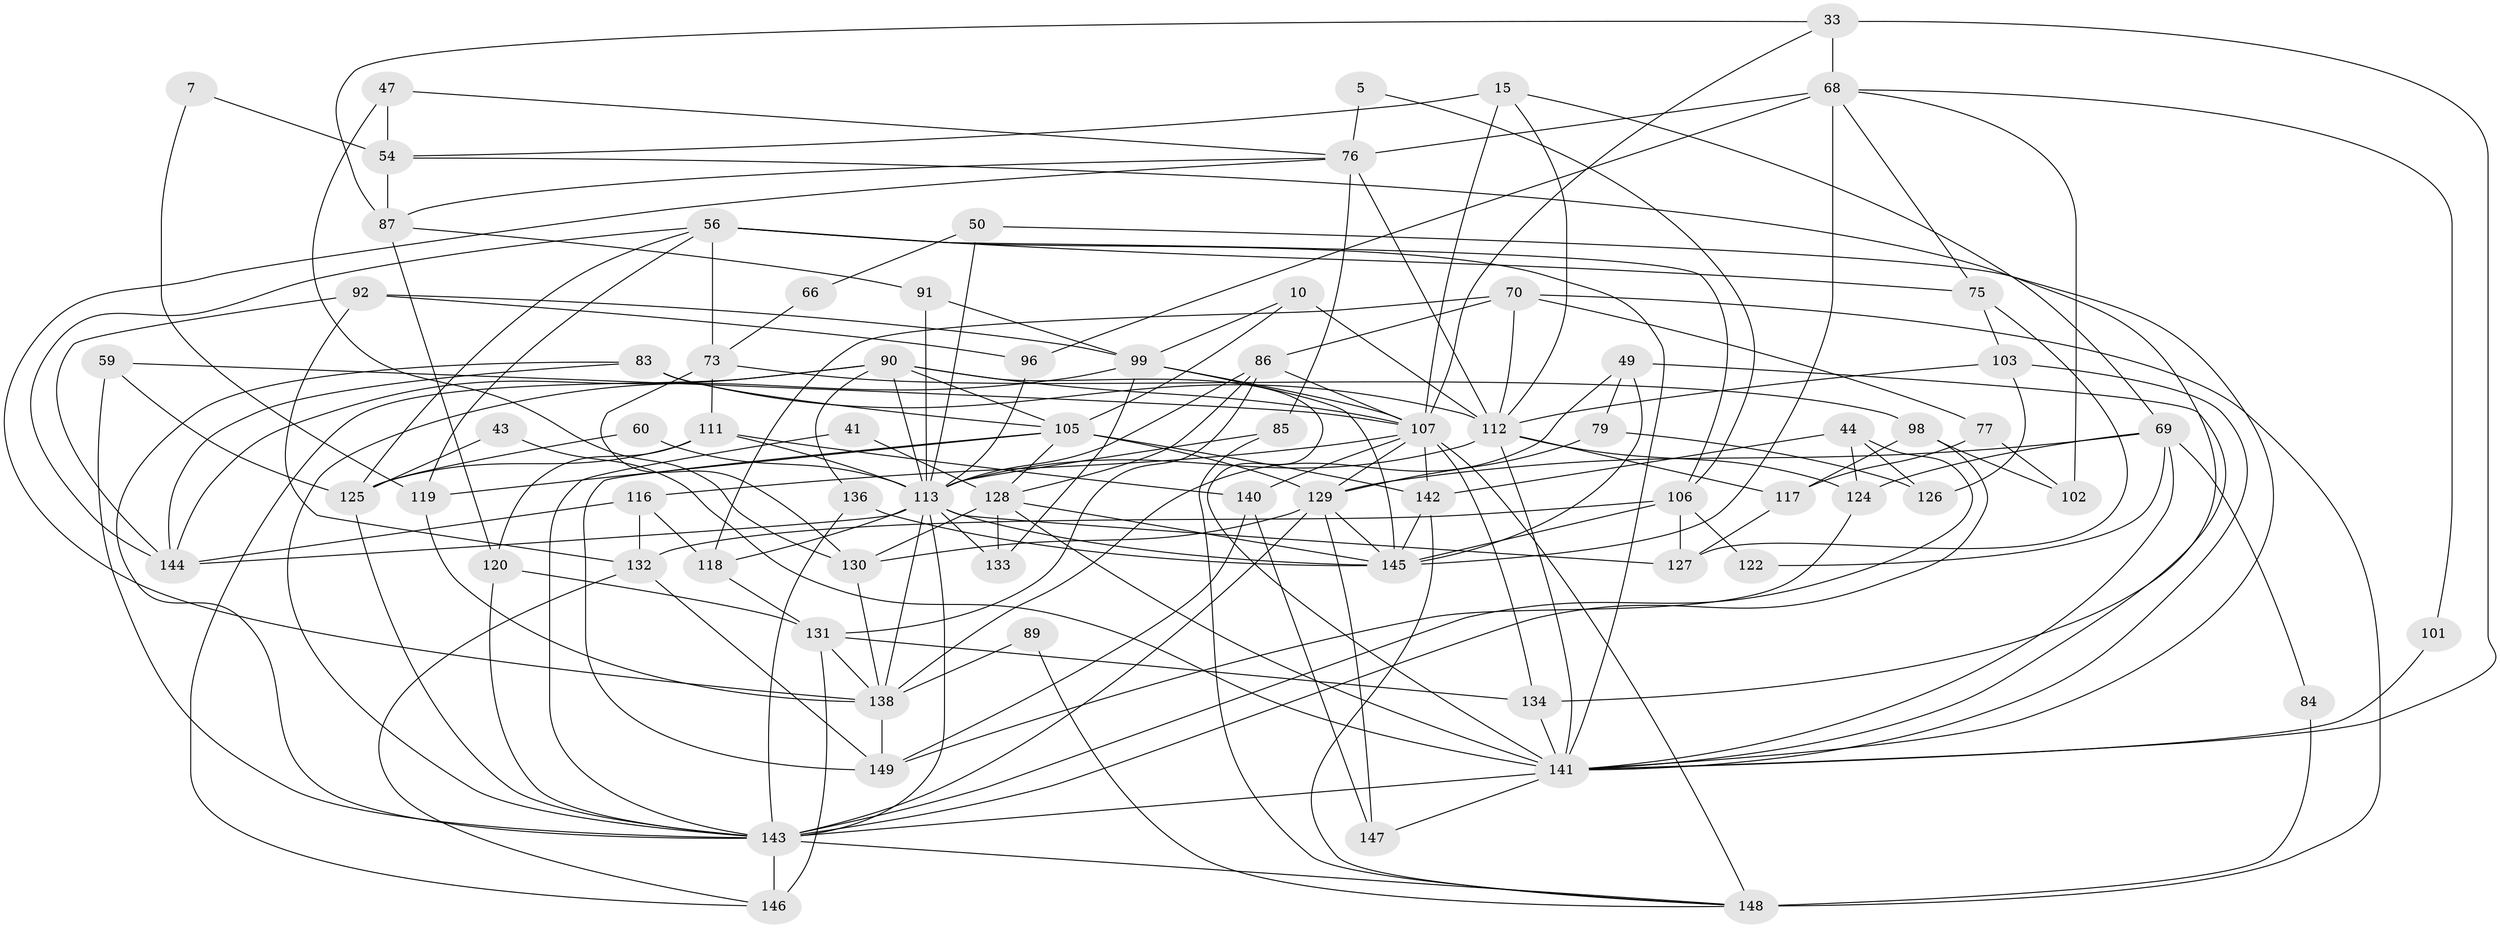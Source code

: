 // original degree distribution, {5: 0.174496644295302, 4: 0.3288590604026846, 2: 0.14093959731543623, 3: 0.2214765100671141, 7: 0.026845637583892617, 6: 0.09395973154362416, 9: 0.006711409395973154, 8: 0.006711409395973154}
// Generated by graph-tools (version 1.1) at 2025/51/03/09/25 04:51:39]
// undirected, 74 vertices, 183 edges
graph export_dot {
graph [start="1"]
  node [color=gray90,style=filled];
  5;
  7;
  10;
  15;
  33;
  41;
  43 [super="+19"];
  44;
  47;
  49;
  50;
  54 [super="+51"];
  56 [super="+45"];
  59;
  60;
  66;
  68;
  69 [super="+57"];
  70 [super="+38"];
  73;
  75;
  76 [super="+74"];
  77;
  79;
  83;
  84;
  85;
  86;
  87;
  89;
  90 [super="+13+37"];
  91 [super="+16"];
  92;
  96 [super="+58"];
  98 [super="+65"];
  99 [super="+78"];
  101;
  102;
  103;
  105 [super="+18+61"];
  106 [super="+34+63"];
  107 [super="+3+17+31+55"];
  111;
  112 [super="+40+64"];
  113 [super="+25+28+100"];
  116 [super="+29"];
  117 [super="+46"];
  118;
  119;
  120;
  122;
  124;
  125;
  126 [super="+27"];
  127;
  128 [super="+97"];
  129 [super="+30+53"];
  130 [super="+52"];
  131 [super="+82"];
  132 [super="+67"];
  133;
  134;
  136;
  138 [super="+32+93+115"];
  140 [super="+88"];
  141 [super="+14+114+123"];
  142 [super="+135"];
  143 [super="+137+62"];
  144 [super="+121"];
  145 [super="+95+110"];
  146 [super="+26"];
  147;
  148 [super="+139"];
  149;
  5 -- 76;
  5 -- 106;
  7 -- 119;
  7 -- 54;
  10 -- 105;
  10 -- 99;
  10 -- 112;
  15 -- 112;
  15 -- 54;
  15 -- 69;
  15 -- 107;
  33 -- 87;
  33 -- 68;
  33 -- 141 [weight=2];
  33 -- 107;
  41 -- 128;
  41 -- 143;
  43 -- 125 [weight=2];
  43 -- 141;
  44 -- 124;
  44 -- 126;
  44 -- 143;
  44 -- 142;
  47 -- 54;
  47 -- 76;
  47 -- 130;
  49 -- 79;
  49 -- 141;
  49 -- 145;
  49 -- 138;
  50 -- 141;
  50 -- 66;
  50 -- 113 [weight=2];
  54 -- 134;
  54 -- 87 [weight=2];
  56 -- 125;
  56 -- 75;
  56 -- 106;
  56 -- 144;
  56 -- 119;
  56 -- 73;
  56 -- 141;
  59 -- 125;
  59 -- 107 [weight=2];
  59 -- 143;
  60 -- 125;
  60 -- 113;
  66 -- 73;
  68 -- 75;
  68 -- 76 [weight=2];
  68 -- 96;
  68 -- 101;
  68 -- 102;
  68 -- 145 [weight=2];
  69 -- 124 [weight=2];
  69 -- 84;
  69 -- 122;
  69 -- 129;
  69 -- 141;
  70 -- 86 [weight=2];
  70 -- 148;
  70 -- 118;
  70 -- 77;
  70 -- 112 [weight=2];
  73 -- 111;
  73 -- 130 [weight=2];
  73 -- 98;
  75 -- 127;
  75 -- 103;
  76 -- 112;
  76 -- 85 [weight=2];
  76 -- 87;
  76 -- 138;
  77 -- 102;
  77 -- 117 [weight=2];
  79 -- 129;
  79 -- 126 [weight=2];
  83 -- 112;
  83 -- 105 [weight=2];
  83 -- 143;
  83 -- 144;
  84 -- 148;
  85 -- 113 [weight=2];
  85 -- 148;
  86 -- 131;
  86 -- 128;
  86 -- 107;
  86 -- 113;
  87 -- 91;
  87 -- 120;
  89 -- 148;
  89 -- 138;
  90 -- 141;
  90 -- 107;
  90 -- 113 [weight=2];
  90 -- 144 [weight=2];
  90 -- 146;
  90 -- 136;
  90 -- 105 [weight=2];
  91 -- 99;
  91 -- 113;
  92 -- 99 [weight=2];
  92 -- 132;
  92 -- 144;
  92 -- 96;
  96 -- 113;
  98 -- 143 [weight=2];
  98 -- 117;
  98 -- 102;
  99 -- 133;
  99 -- 145 [weight=3];
  99 -- 107;
  99 -- 143;
  101 -- 141;
  103 -- 126;
  103 -- 112;
  103 -- 141;
  105 -- 119;
  105 -- 128;
  105 -- 129;
  105 -- 149;
  105 -- 142;
  106 -- 122;
  106 -- 132;
  106 -- 145 [weight=2];
  106 -- 127;
  107 -- 148 [weight=2];
  107 -- 134;
  107 -- 140 [weight=3];
  107 -- 129;
  107 -- 116;
  107 -- 142;
  111 -- 125;
  111 -- 120;
  111 -- 140;
  111 -- 113;
  112 -- 117;
  112 -- 124;
  112 -- 113 [weight=2];
  112 -- 141;
  113 -- 144 [weight=2];
  113 -- 145 [weight=3];
  113 -- 133;
  113 -- 143 [weight=3];
  113 -- 118;
  113 -- 127;
  113 -- 138;
  116 -- 118;
  116 -- 144;
  116 -- 132;
  117 -- 127;
  118 -- 131;
  119 -- 138;
  120 -- 131;
  120 -- 143;
  124 -- 149;
  125 -- 143;
  128 -- 130;
  128 -- 145;
  128 -- 133;
  128 -- 141 [weight=2];
  129 -- 130;
  129 -- 145;
  129 -- 147;
  129 -- 143 [weight=2];
  130 -- 138;
  131 -- 146 [weight=2];
  131 -- 134;
  131 -- 138;
  132 -- 146;
  132 -- 149;
  134 -- 141;
  136 -- 145;
  136 -- 143;
  138 -- 149;
  140 -- 147;
  140 -- 149;
  141 -- 147;
  141 -- 143 [weight=3];
  142 -- 145;
  142 -- 148;
  143 -- 146;
  143 -- 148;
}
